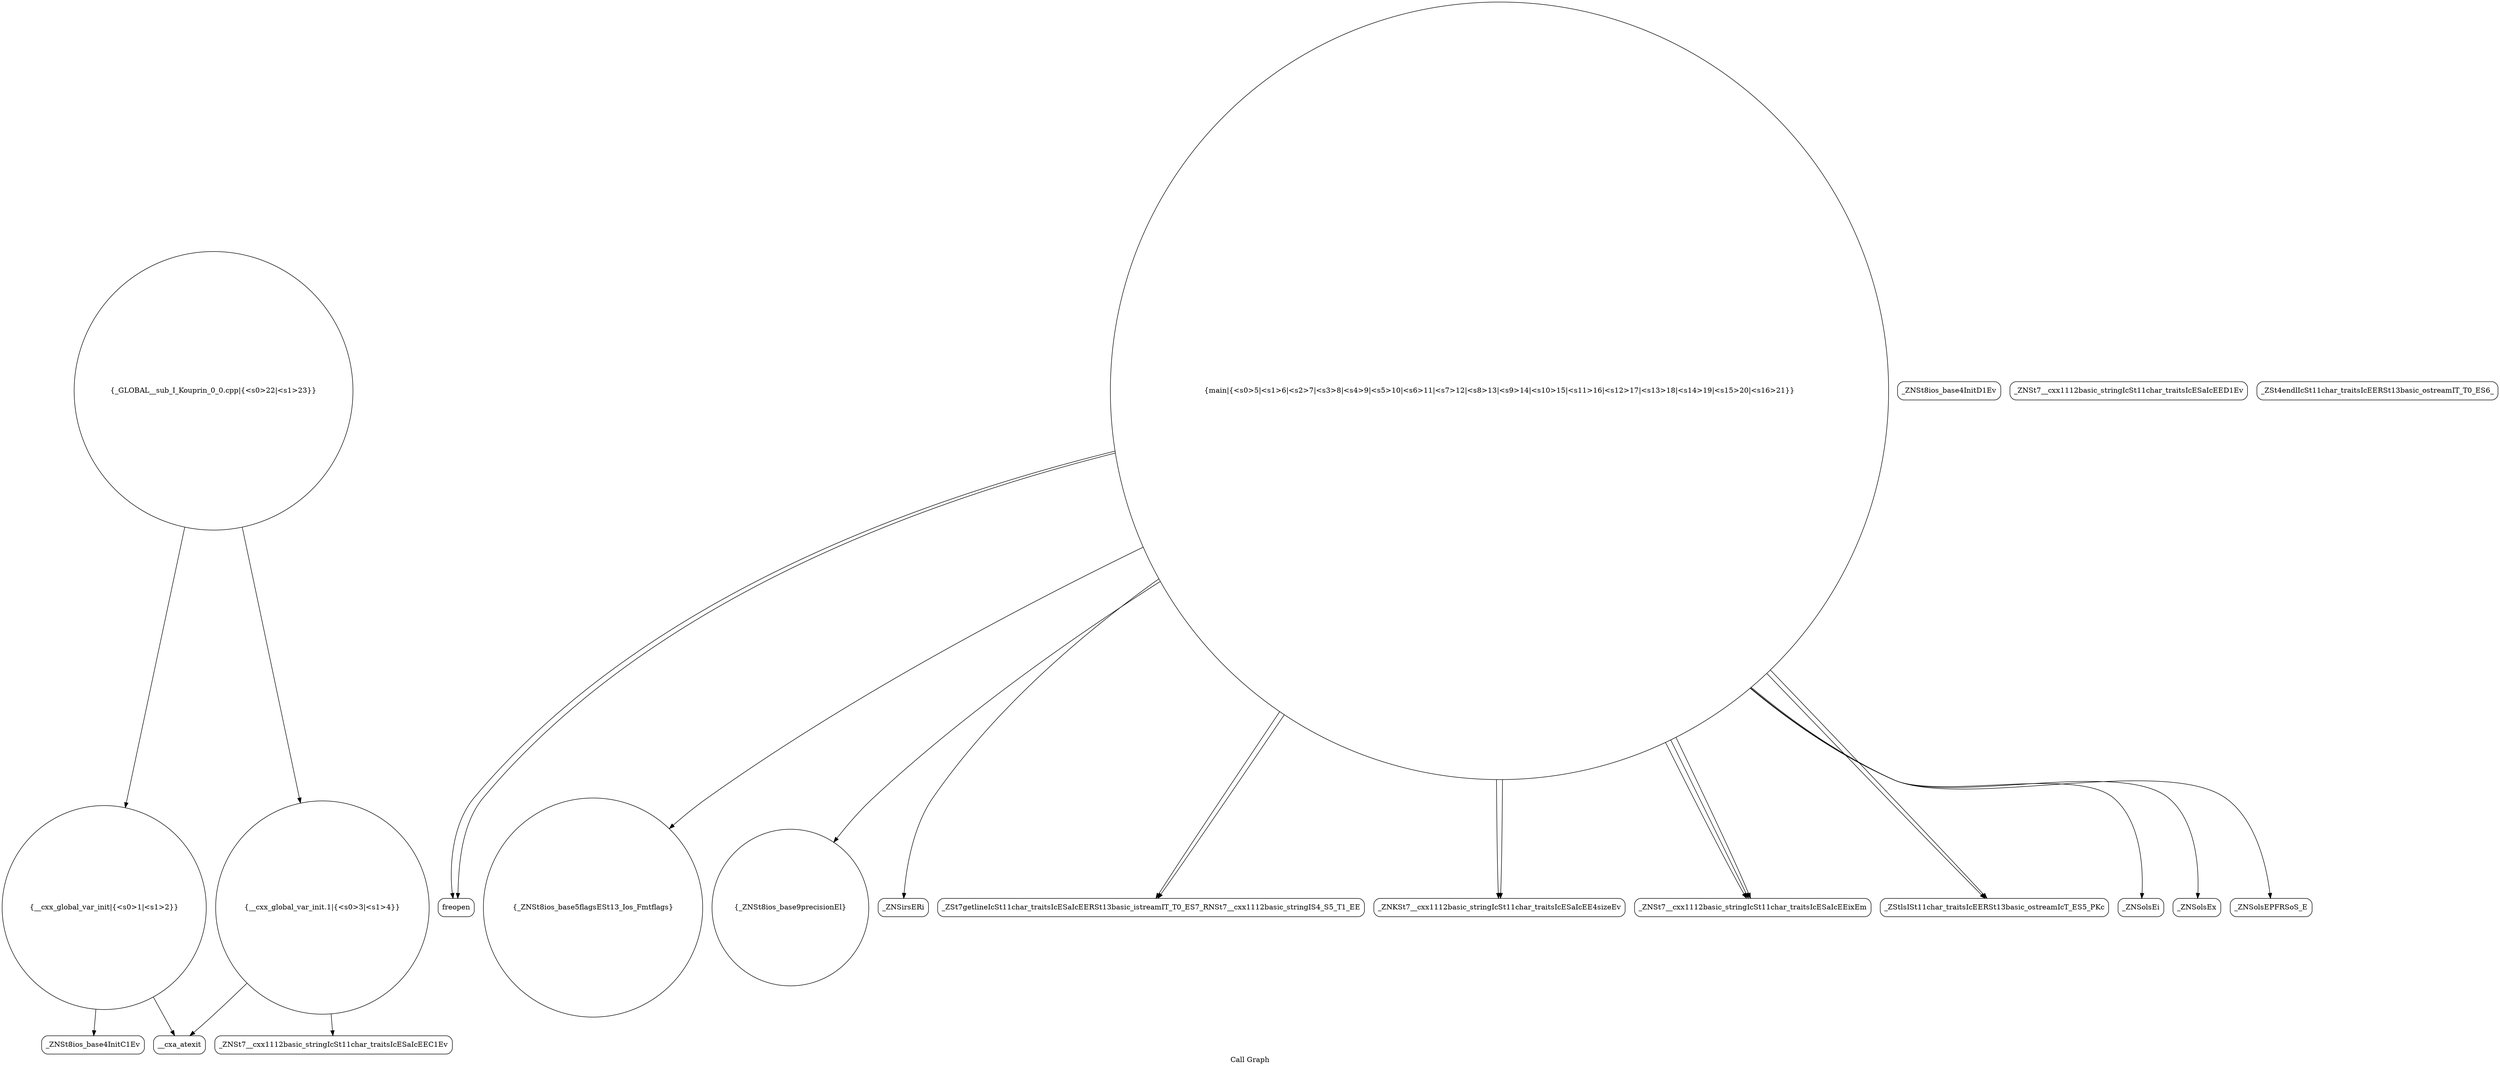 digraph "Call Graph" {
	label="Call Graph";

	Node0x555ad4ad1d20 [shape=record,shape=circle,label="{__cxx_global_var_init|{<s0>1|<s1>2}}"];
	Node0x555ad4ad1d20:s0 -> Node0x555ad4ad1da0[color=black];
	Node0x555ad4ad1d20:s1 -> Node0x555ad4b1bd80[color=black];
	Node0x555ad4b1bf80 [shape=record,shape=circle,label="{main|{<s0>5|<s1>6|<s2>7|<s3>8|<s4>9|<s5>10|<s6>11|<s7>12|<s8>13|<s9>14|<s10>15|<s11>16|<s12>17|<s13>18|<s14>19|<s15>20|<s16>21}}"];
	Node0x555ad4b1bf80:s0 -> Node0x555ad4b1c000[color=black];
	Node0x555ad4b1bf80:s1 -> Node0x555ad4b1c000[color=black];
	Node0x555ad4b1bf80:s2 -> Node0x555ad4b1c080[color=black];
	Node0x555ad4b1bf80:s3 -> Node0x555ad4b1c100[color=black];
	Node0x555ad4b1bf80:s4 -> Node0x555ad4b1c180[color=black];
	Node0x555ad4b1bf80:s5 -> Node0x555ad4b1c200[color=black];
	Node0x555ad4b1bf80:s6 -> Node0x555ad4b1c200[color=black];
	Node0x555ad4b1bf80:s7 -> Node0x555ad4b1c280[color=black];
	Node0x555ad4b1bf80:s8 -> Node0x555ad4b1c300[color=black];
	Node0x555ad4b1bf80:s9 -> Node0x555ad4b1c300[color=black];
	Node0x555ad4b1bf80:s10 -> Node0x555ad4b1c300[color=black];
	Node0x555ad4b1bf80:s11 -> Node0x555ad4b1c280[color=black];
	Node0x555ad4b1bf80:s12 -> Node0x555ad4b1c380[color=black];
	Node0x555ad4b1bf80:s13 -> Node0x555ad4b1c400[color=black];
	Node0x555ad4b1bf80:s14 -> Node0x555ad4b1c380[color=black];
	Node0x555ad4b1bf80:s15 -> Node0x555ad4b1c480[color=black];
	Node0x555ad4b1bf80:s16 -> Node0x555ad4b1c500[color=black];
	Node0x555ad4b1c300 [shape=record,shape=Mrecord,label="{_ZNSt7__cxx1112basic_stringIcSt11char_traitsIcESaIcEEixEm}"];
	Node0x555ad4b1bd00 [shape=record,shape=Mrecord,label="{_ZNSt8ios_base4InitD1Ev}"];
	Node0x555ad4b1c080 [shape=record,shape=circle,label="{_ZNSt8ios_base5flagsESt13_Ios_Fmtflags}"];
	Node0x555ad4b1c400 [shape=record,shape=Mrecord,label="{_ZNSolsEi}"];
	Node0x555ad4b1be00 [shape=record,shape=circle,label="{__cxx_global_var_init.1|{<s0>3|<s1>4}}"];
	Node0x555ad4b1be00:s0 -> Node0x555ad4b1be80[color=black];
	Node0x555ad4b1be00:s1 -> Node0x555ad4b1bd80[color=black];
	Node0x555ad4b1c180 [shape=record,shape=Mrecord,label="{_ZNSirsERi}"];
	Node0x555ad4b1c500 [shape=record,shape=Mrecord,label="{_ZNSolsEPFRSoS_E}"];
	Node0x555ad4b1bf00 [shape=record,shape=Mrecord,label="{_ZNSt7__cxx1112basic_stringIcSt11char_traitsIcESaIcEED1Ev}"];
	Node0x555ad4b1c280 [shape=record,shape=Mrecord,label="{_ZNKSt7__cxx1112basic_stringIcSt11char_traitsIcESaIcEE4sizeEv}"];
	Node0x555ad4b1c600 [shape=record,shape=circle,label="{_GLOBAL__sub_I_Kouprin_0_0.cpp|{<s0>22|<s1>23}}"];
	Node0x555ad4b1c600:s0 -> Node0x555ad4ad1d20[color=black];
	Node0x555ad4b1c600:s1 -> Node0x555ad4b1be00[color=black];
	Node0x555ad4ad1da0 [shape=record,shape=Mrecord,label="{_ZNSt8ios_base4InitC1Ev}"];
	Node0x555ad4b1c000 [shape=record,shape=Mrecord,label="{freopen}"];
	Node0x555ad4b1c380 [shape=record,shape=Mrecord,label="{_ZStlsISt11char_traitsIcEERSt13basic_ostreamIcT_ES5_PKc}"];
	Node0x555ad4b1bd80 [shape=record,shape=Mrecord,label="{__cxa_atexit}"];
	Node0x555ad4b1c100 [shape=record,shape=circle,label="{_ZNSt8ios_base9precisionEl}"];
	Node0x555ad4b1c480 [shape=record,shape=Mrecord,label="{_ZNSolsEx}"];
	Node0x555ad4b1be80 [shape=record,shape=Mrecord,label="{_ZNSt7__cxx1112basic_stringIcSt11char_traitsIcESaIcEEC1Ev}"];
	Node0x555ad4b1c200 [shape=record,shape=Mrecord,label="{_ZSt7getlineIcSt11char_traitsIcESaIcEERSt13basic_istreamIT_T0_ES7_RNSt7__cxx1112basic_stringIS4_S5_T1_EE}"];
	Node0x555ad4b1c580 [shape=record,shape=Mrecord,label="{_ZSt4endlIcSt11char_traitsIcEERSt13basic_ostreamIT_T0_ES6_}"];
}
